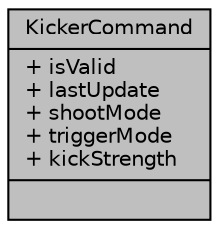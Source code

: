 digraph "KickerCommand"
{
  edge [fontname="Helvetica",fontsize="10",labelfontname="Helvetica",labelfontsize="10"];
  node [fontname="Helvetica",fontsize="10",shape=record];
  Node1 [label="{KickerCommand\n|+ isValid\l+ lastUpdate\l+ shootMode\l+ triggerMode\l+ kickStrength\l|}",height=0.2,width=0.4,color="black", fillcolor="grey75", style="filled", fontcolor="black"];
}
